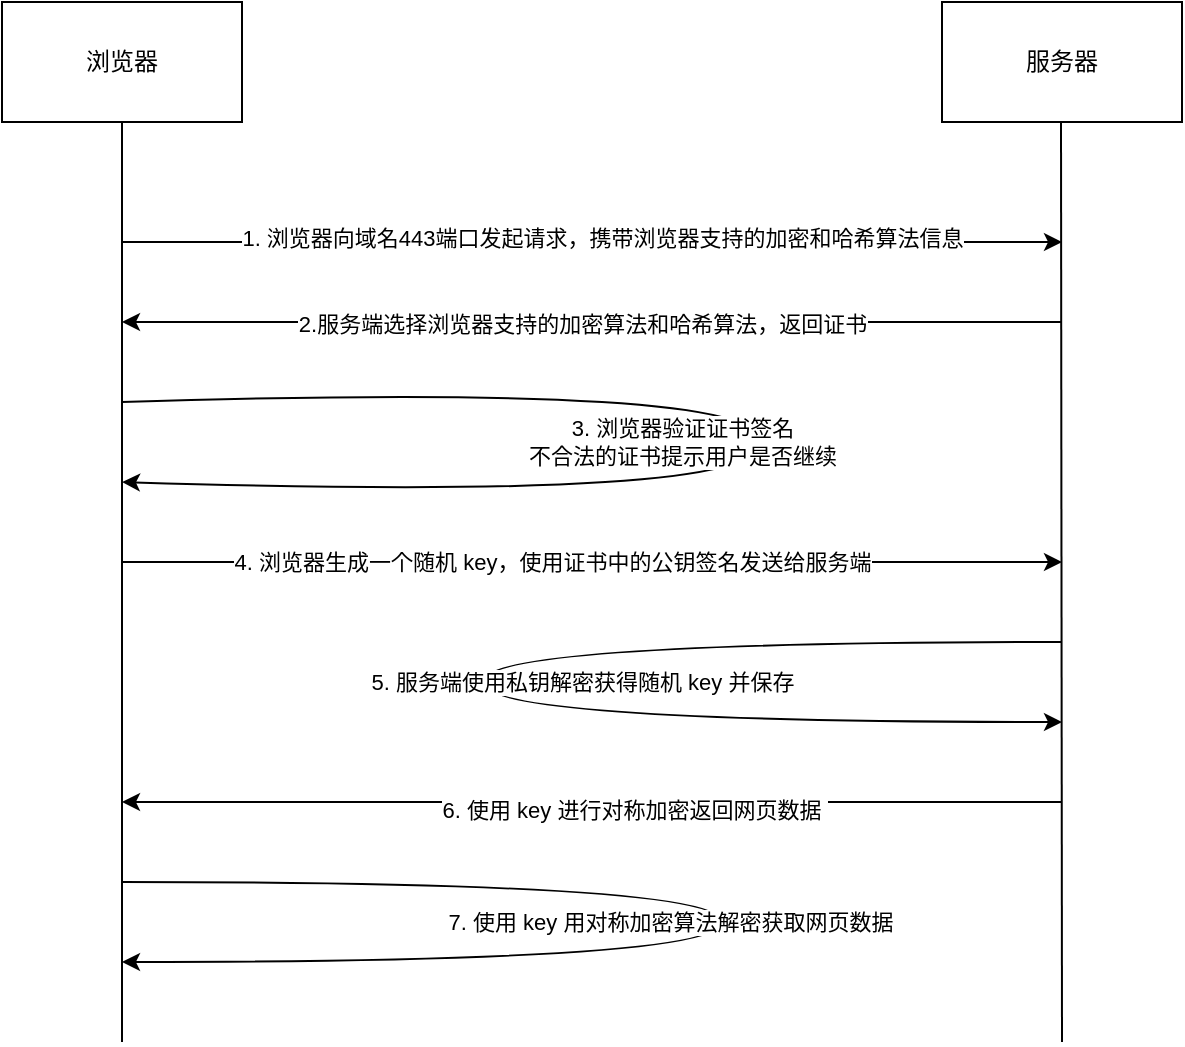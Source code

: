 <mxfile>
    <diagram id="BkPcDKlKLZo3_wmcexgA" name="Page-1">
        <mxGraphModel dx="1068" dy="510" grid="1" gridSize="10" guides="1" tooltips="1" connect="1" arrows="1" fold="1" page="1" pageScale="1" pageWidth="827" pageHeight="1169" math="0" shadow="0">
            <root>
                <mxCell id="0"/>
                <mxCell id="1" parent="0"/>
                <mxCell id="2" value="浏览器" style="rounded=0;whiteSpace=wrap;html=1;" vertex="1" parent="1">
                    <mxGeometry x="80" y="40" width="120" height="60" as="geometry"/>
                </mxCell>
                <mxCell id="3" value="服务器" style="rounded=0;whiteSpace=wrap;html=1;" vertex="1" parent="1">
                    <mxGeometry x="550" y="40" width="120" height="60" as="geometry"/>
                </mxCell>
                <mxCell id="4" value="" style="endArrow=none;html=1;" edge="1" parent="1">
                    <mxGeometry width="50" height="50" relative="1" as="geometry">
                        <mxPoint x="140" y="560" as="sourcePoint"/>
                        <mxPoint x="140" y="100" as="targetPoint"/>
                    </mxGeometry>
                </mxCell>
                <mxCell id="5" value="" style="endArrow=none;html=1;" edge="1" parent="1">
                    <mxGeometry width="50" height="50" relative="1" as="geometry">
                        <mxPoint x="610" y="560" as="sourcePoint"/>
                        <mxPoint x="609.5" y="100" as="targetPoint"/>
                    </mxGeometry>
                </mxCell>
                <mxCell id="6" value="" style="endArrow=classic;html=1;" edge="1" parent="1">
                    <mxGeometry width="50" height="50" relative="1" as="geometry">
                        <mxPoint x="140" y="160" as="sourcePoint"/>
                        <mxPoint x="610" y="160" as="targetPoint"/>
                    </mxGeometry>
                </mxCell>
                <mxCell id="7" value="1. 浏览器向域名443端口发起请求，携带浏览器支持的加密和哈希算法信息" style="edgeLabel;html=1;align=center;verticalAlign=middle;resizable=0;points=[];" vertex="1" connectable="0" parent="6">
                    <mxGeometry x="-0.098" y="2" relative="1" as="geometry">
                        <mxPoint x="28" as="offset"/>
                    </mxGeometry>
                </mxCell>
                <mxCell id="8" value="" style="endArrow=classic;html=1;" edge="1" parent="1">
                    <mxGeometry width="50" height="50" relative="1" as="geometry">
                        <mxPoint x="610" y="200" as="sourcePoint"/>
                        <mxPoint x="140" y="200" as="targetPoint"/>
                    </mxGeometry>
                </mxCell>
                <mxCell id="9" value="2.服务端选择浏览器支持的加密算法和哈希算法，返回证书" style="edgeLabel;html=1;align=center;verticalAlign=middle;resizable=0;points=[];" vertex="1" connectable="0" parent="8">
                    <mxGeometry x="0.192" y="1" relative="1" as="geometry">
                        <mxPoint x="40" as="offset"/>
                    </mxGeometry>
                </mxCell>
                <mxCell id="11" value="" style="curved=1;endArrow=classic;html=1;" edge="1" parent="1">
                    <mxGeometry width="50" height="50" relative="1" as="geometry">
                        <mxPoint x="140" y="240" as="sourcePoint"/>
                        <mxPoint x="140" y="280" as="targetPoint"/>
                        <Array as="points">
                            <mxPoint x="460" y="230"/>
                            <mxPoint x="460" y="290"/>
                        </Array>
                    </mxGeometry>
                </mxCell>
                <mxCell id="12" value="3. 浏览器验证证书签名&lt;br&gt;不合法的证书提示用户是否继续" style="edgeLabel;html=1;align=center;verticalAlign=middle;resizable=0;points=[];" vertex="1" connectable="0" parent="11">
                    <mxGeometry x="-0.455" y="-3" relative="1" as="geometry">
                        <mxPoint x="89" y="23" as="offset"/>
                    </mxGeometry>
                </mxCell>
                <mxCell id="13" value="" style="endArrow=classic;html=1;" edge="1" parent="1">
                    <mxGeometry width="50" height="50" relative="1" as="geometry">
                        <mxPoint x="140" y="320" as="sourcePoint"/>
                        <mxPoint x="610" y="320" as="targetPoint"/>
                    </mxGeometry>
                </mxCell>
                <mxCell id="14" value="4. 浏览器生成一个随机 key，使用证书中的公钥签名发送给服务端" style="edgeLabel;html=1;align=center;verticalAlign=middle;resizable=0;points=[];" vertex="1" connectable="0" parent="13">
                    <mxGeometry x="-0.085" relative="1" as="geometry">
                        <mxPoint as="offset"/>
                    </mxGeometry>
                </mxCell>
                <mxCell id="18" value="" style="curved=1;endArrow=classic;html=1;" edge="1" parent="1">
                    <mxGeometry width="50" height="50" relative="1" as="geometry">
                        <mxPoint x="610" y="360" as="sourcePoint"/>
                        <mxPoint x="610" y="400" as="targetPoint"/>
                        <Array as="points">
                            <mxPoint x="320" y="360"/>
                            <mxPoint x="320" y="400"/>
                        </Array>
                    </mxGeometry>
                </mxCell>
                <mxCell id="19" value="5. 服务端使用私钥解密获得随机 key 并保存" style="edgeLabel;html=1;align=center;verticalAlign=middle;resizable=0;points=[];" vertex="1" connectable="0" parent="18">
                    <mxGeometry x="-0.603" y="2" relative="1" as="geometry">
                        <mxPoint x="-117" y="18" as="offset"/>
                    </mxGeometry>
                </mxCell>
                <mxCell id="21" value="" style="endArrow=classic;html=1;" edge="1" parent="1">
                    <mxGeometry width="50" height="50" relative="1" as="geometry">
                        <mxPoint x="610" y="440" as="sourcePoint"/>
                        <mxPoint x="140" y="440" as="targetPoint"/>
                    </mxGeometry>
                </mxCell>
                <mxCell id="22" value="6. 使用 key 进行对称加密返回网页数据&amp;nbsp;" style="edgeLabel;html=1;align=center;verticalAlign=middle;resizable=0;points=[];" vertex="1" connectable="0" parent="21">
                    <mxGeometry x="-0.089" y="4" relative="1" as="geometry">
                        <mxPoint as="offset"/>
                    </mxGeometry>
                </mxCell>
                <mxCell id="25" value="" style="curved=1;endArrow=classic;html=1;" edge="1" parent="1">
                    <mxGeometry width="50" height="50" relative="1" as="geometry">
                        <mxPoint x="140" y="480" as="sourcePoint"/>
                        <mxPoint x="140" y="520" as="targetPoint"/>
                        <Array as="points">
                            <mxPoint x="440" y="480"/>
                            <mxPoint x="440" y="520"/>
                        </Array>
                    </mxGeometry>
                </mxCell>
                <mxCell id="26" value="7. 使用 key 用对称加密算法解密获取网页数据" style="edgeLabel;html=1;align=center;verticalAlign=middle;resizable=0;points=[];" vertex="1" connectable="0" parent="25">
                    <mxGeometry x="-0.325" y="-2" relative="1" as="geometry">
                        <mxPoint x="58" y="18" as="offset"/>
                    </mxGeometry>
                </mxCell>
            </root>
        </mxGraphModel>
    </diagram>
</mxfile>